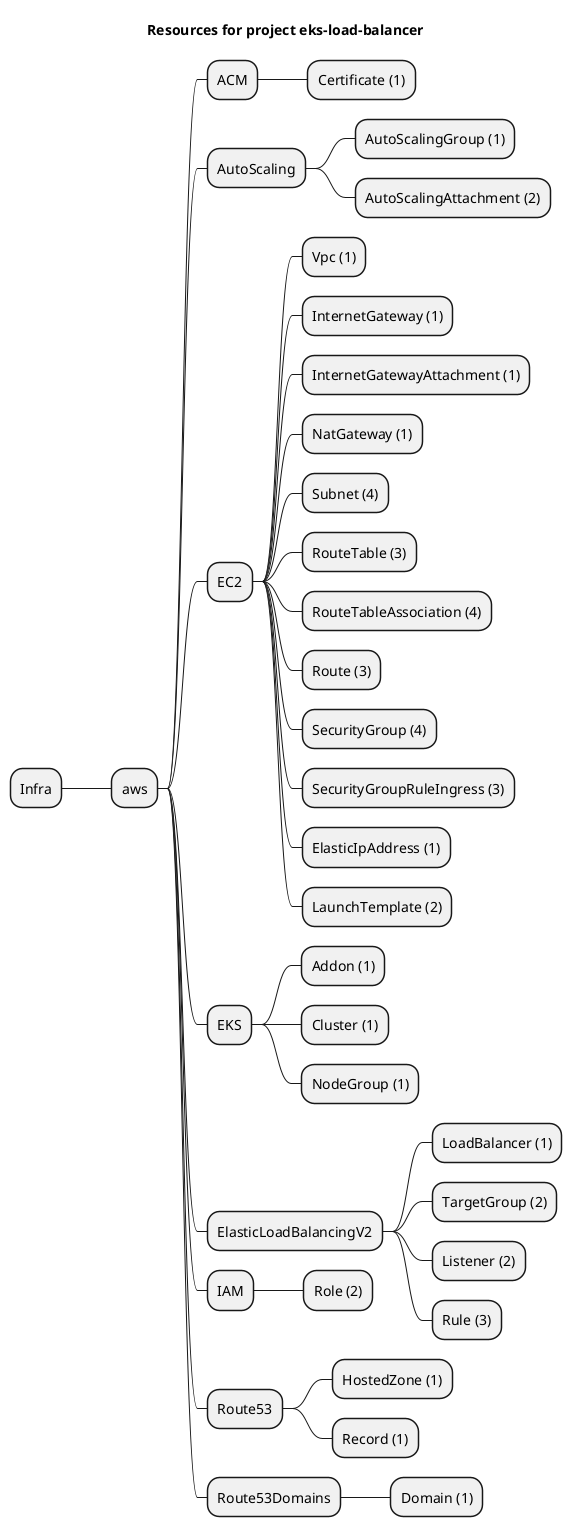 @startmindmap
title Resources for project eks-load-balancer
skinparam monochrome true
+ Infra
++ aws
+++ ACM
++++ Certificate (1)
+++ AutoScaling
++++ AutoScalingGroup (1)
++++ AutoScalingAttachment (2)
+++ EC2
++++ Vpc (1)
++++ InternetGateway (1)
++++ InternetGatewayAttachment (1)
++++ NatGateway (1)
++++ Subnet (4)
++++ RouteTable (3)
++++ RouteTableAssociation (4)
++++ Route (3)
++++ SecurityGroup (4)
++++ SecurityGroupRuleIngress (3)
++++ ElasticIpAddress (1)
++++ LaunchTemplate (2)
+++ EKS
++++ Addon (1)
++++ Cluster (1)
++++ NodeGroup (1)
+++ ElasticLoadBalancingV2
++++ LoadBalancer (1)
++++ TargetGroup (2)
++++ Listener (2)
++++ Rule (3)
+++ IAM
++++ Role (2)
+++ Route53
++++ HostedZone (1)
++++ Record (1)
+++ Route53Domains
++++ Domain (1)
@endmindmap